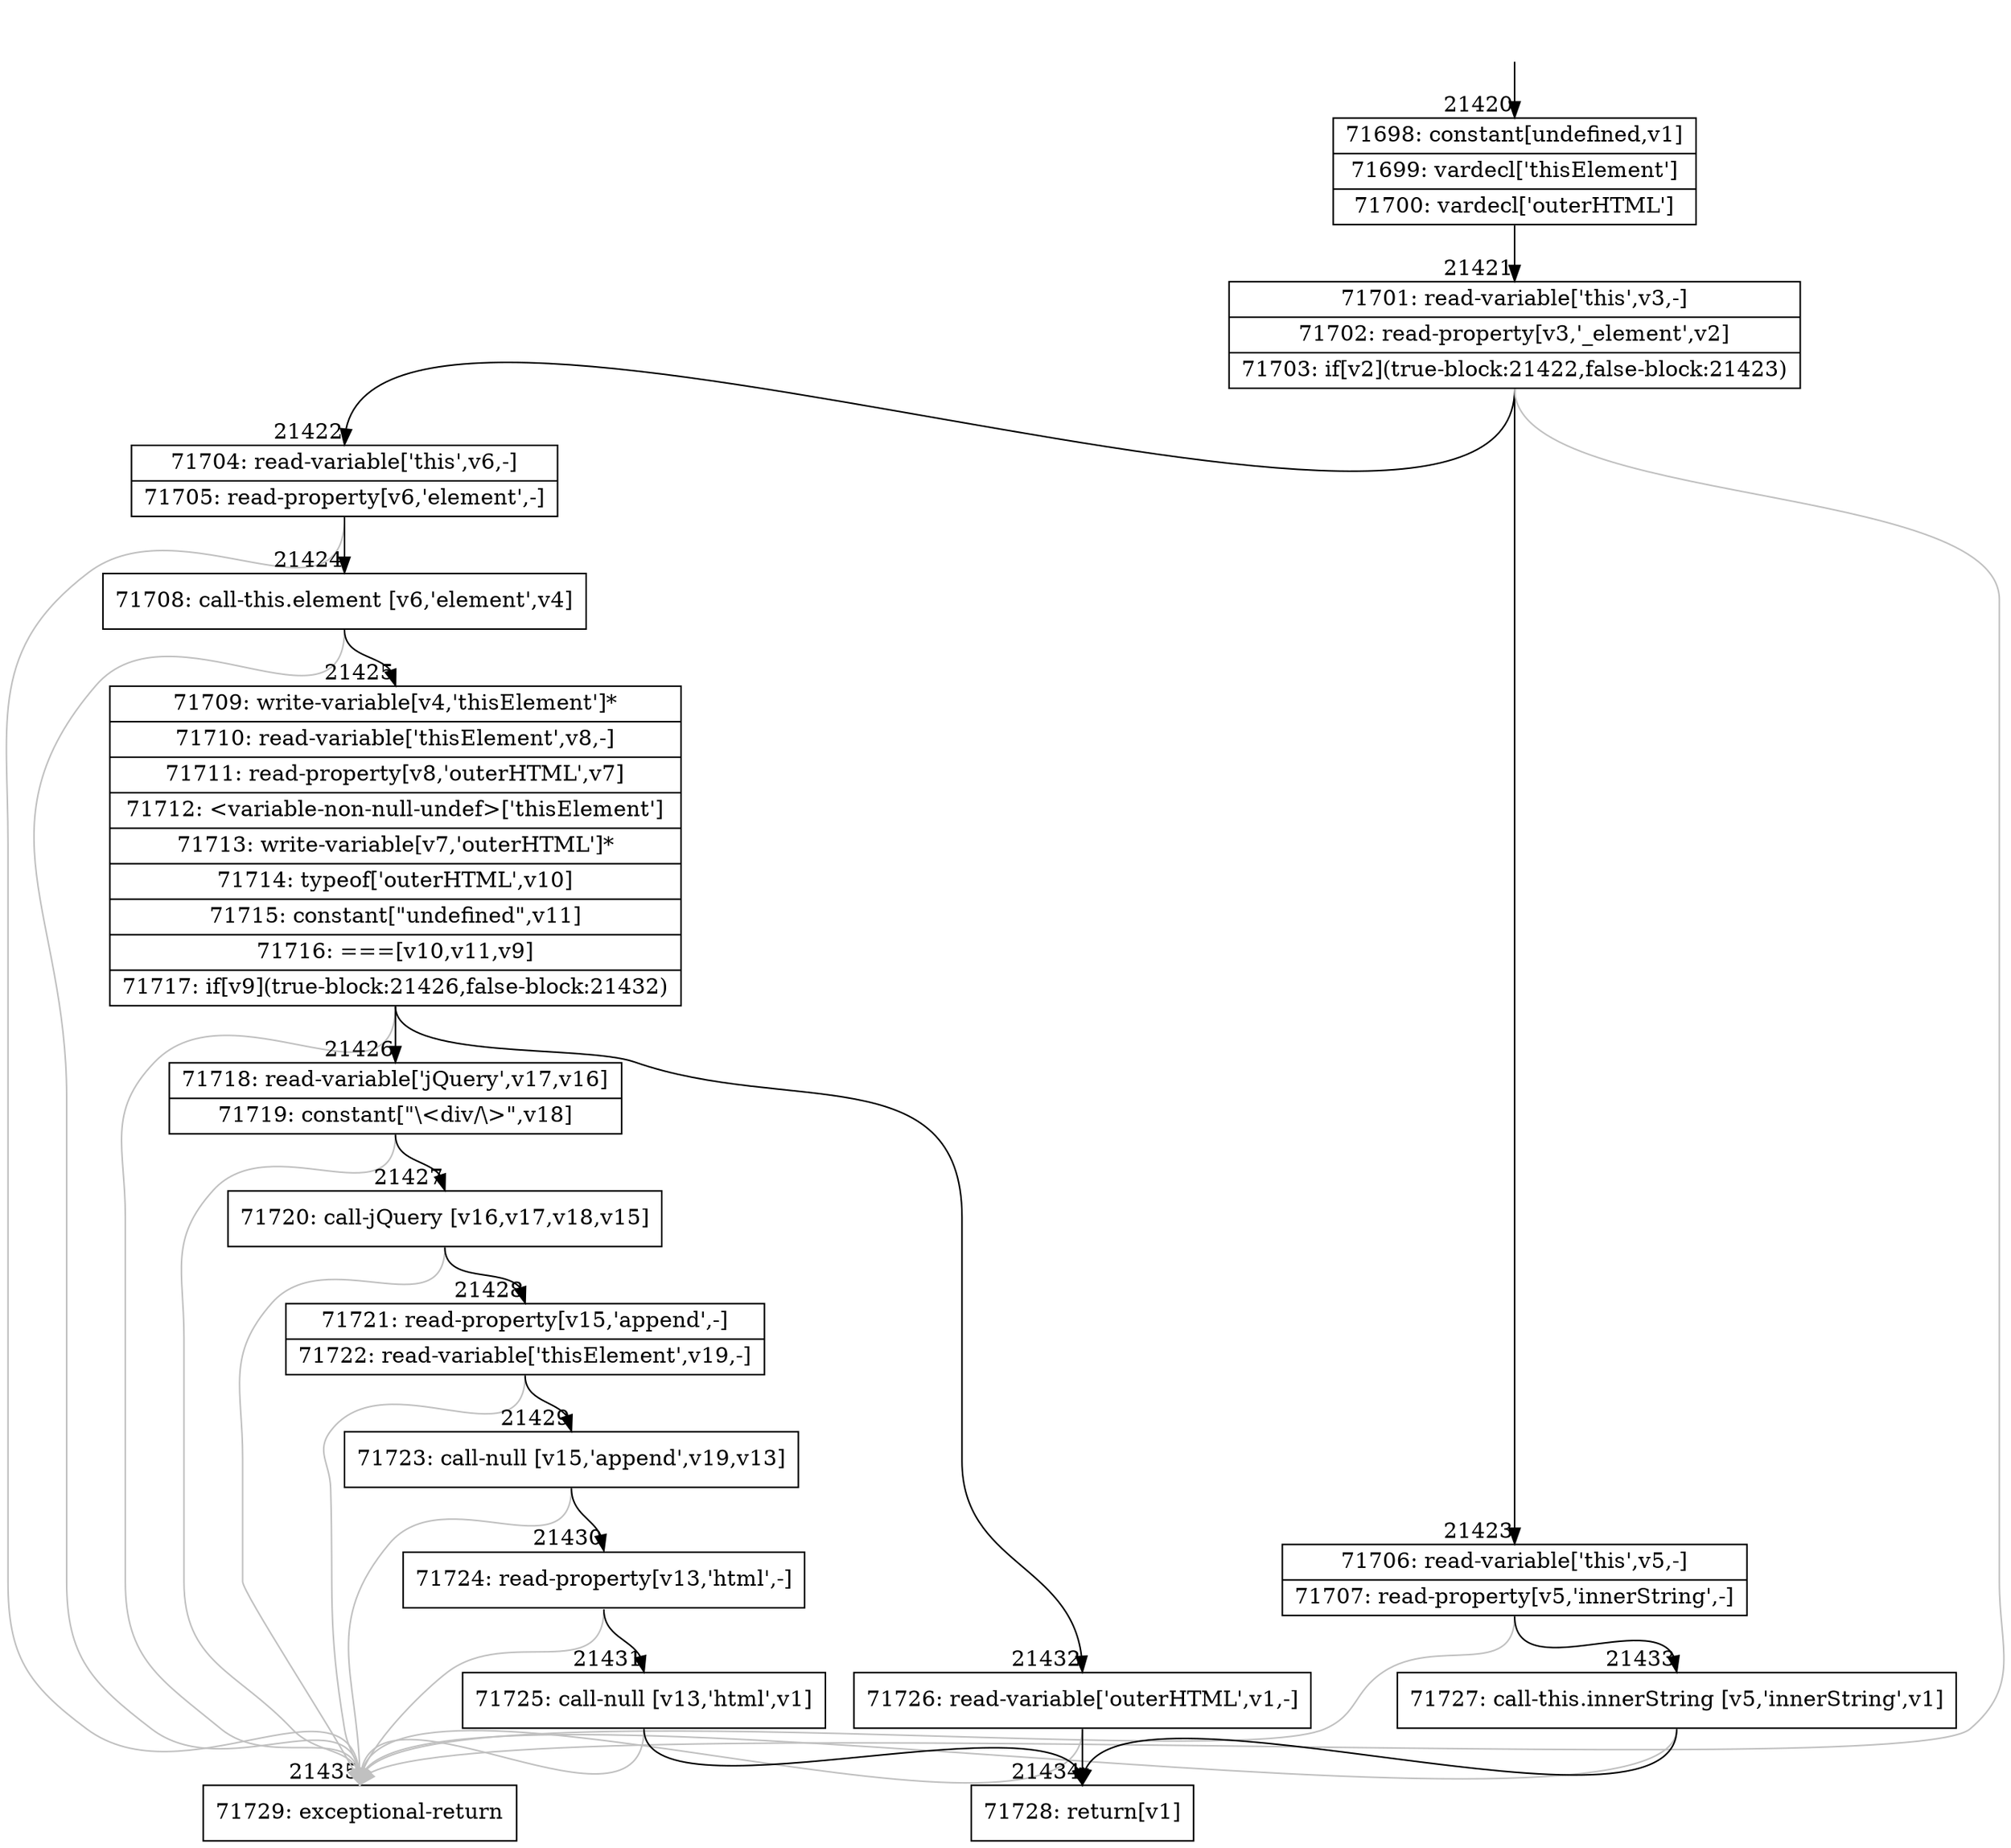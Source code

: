digraph {
rankdir="TD"
BB_entry1871[shape=none,label=""];
BB_entry1871 -> BB21420 [tailport=s, headport=n, headlabel="    21420"]
BB21420 [shape=record label="{71698: constant[undefined,v1]|71699: vardecl['thisElement']|71700: vardecl['outerHTML']}" ] 
BB21420 -> BB21421 [tailport=s, headport=n, headlabel="      21421"]
BB21421 [shape=record label="{71701: read-variable['this',v3,-]|71702: read-property[v3,'_element',v2]|71703: if[v2](true-block:21422,false-block:21423)}" ] 
BB21421 -> BB21422 [tailport=s, headport=n, headlabel="      21422"]
BB21421 -> BB21423 [tailport=s, headport=n, headlabel="      21423"]
BB21421 -> BB21435 [tailport=s, headport=n, color=gray, headlabel="      21435"]
BB21422 [shape=record label="{71704: read-variable['this',v6,-]|71705: read-property[v6,'element',-]}" ] 
BB21422 -> BB21424 [tailport=s, headport=n, headlabel="      21424"]
BB21422 -> BB21435 [tailport=s, headport=n, color=gray]
BB21423 [shape=record label="{71706: read-variable['this',v5,-]|71707: read-property[v5,'innerString',-]}" ] 
BB21423 -> BB21433 [tailport=s, headport=n, headlabel="      21433"]
BB21423 -> BB21435 [tailport=s, headport=n, color=gray]
BB21424 [shape=record label="{71708: call-this.element [v6,'element',v4]}" ] 
BB21424 -> BB21425 [tailport=s, headport=n, headlabel="      21425"]
BB21424 -> BB21435 [tailport=s, headport=n, color=gray]
BB21425 [shape=record label="{71709: write-variable[v4,'thisElement']*|71710: read-variable['thisElement',v8,-]|71711: read-property[v8,'outerHTML',v7]|71712: \<variable-non-null-undef\>['thisElement']|71713: write-variable[v7,'outerHTML']*|71714: typeof['outerHTML',v10]|71715: constant[\"undefined\",v11]|71716: ===[v10,v11,v9]|71717: if[v9](true-block:21426,false-block:21432)}" ] 
BB21425 -> BB21426 [tailport=s, headport=n, headlabel="      21426"]
BB21425 -> BB21432 [tailport=s, headport=n, headlabel="      21432"]
BB21425 -> BB21435 [tailport=s, headport=n, color=gray]
BB21426 [shape=record label="{71718: read-variable['jQuery',v17,v16]|71719: constant[\"\\\<div/\\\>\",v18]}" ] 
BB21426 -> BB21427 [tailport=s, headport=n, headlabel="      21427"]
BB21426 -> BB21435 [tailport=s, headport=n, color=gray]
BB21427 [shape=record label="{71720: call-jQuery [v16,v17,v18,v15]}" ] 
BB21427 -> BB21428 [tailport=s, headport=n, headlabel="      21428"]
BB21427 -> BB21435 [tailport=s, headport=n, color=gray]
BB21428 [shape=record label="{71721: read-property[v15,'append',-]|71722: read-variable['thisElement',v19,-]}" ] 
BB21428 -> BB21429 [tailport=s, headport=n, headlabel="      21429"]
BB21428 -> BB21435 [tailport=s, headport=n, color=gray]
BB21429 [shape=record label="{71723: call-null [v15,'append',v19,v13]}" ] 
BB21429 -> BB21430 [tailport=s, headport=n, headlabel="      21430"]
BB21429 -> BB21435 [tailport=s, headport=n, color=gray]
BB21430 [shape=record label="{71724: read-property[v13,'html',-]}" ] 
BB21430 -> BB21431 [tailport=s, headport=n, headlabel="      21431"]
BB21430 -> BB21435 [tailport=s, headport=n, color=gray]
BB21431 [shape=record label="{71725: call-null [v13,'html',v1]}" ] 
BB21431 -> BB21434 [tailport=s, headport=n, headlabel="      21434"]
BB21431 -> BB21435 [tailport=s, headport=n, color=gray]
BB21432 [shape=record label="{71726: read-variable['outerHTML',v1,-]}" ] 
BB21432 -> BB21434 [tailport=s, headport=n]
BB21432 -> BB21435 [tailport=s, headport=n, color=gray]
BB21433 [shape=record label="{71727: call-this.innerString [v5,'innerString',v1]}" ] 
BB21433 -> BB21434 [tailport=s, headport=n]
BB21433 -> BB21435 [tailport=s, headport=n, color=gray]
BB21434 [shape=record label="{71728: return[v1]}" ] 
BB21435 [shape=record label="{71729: exceptional-return}" ] 
//#$~ 40262
}
